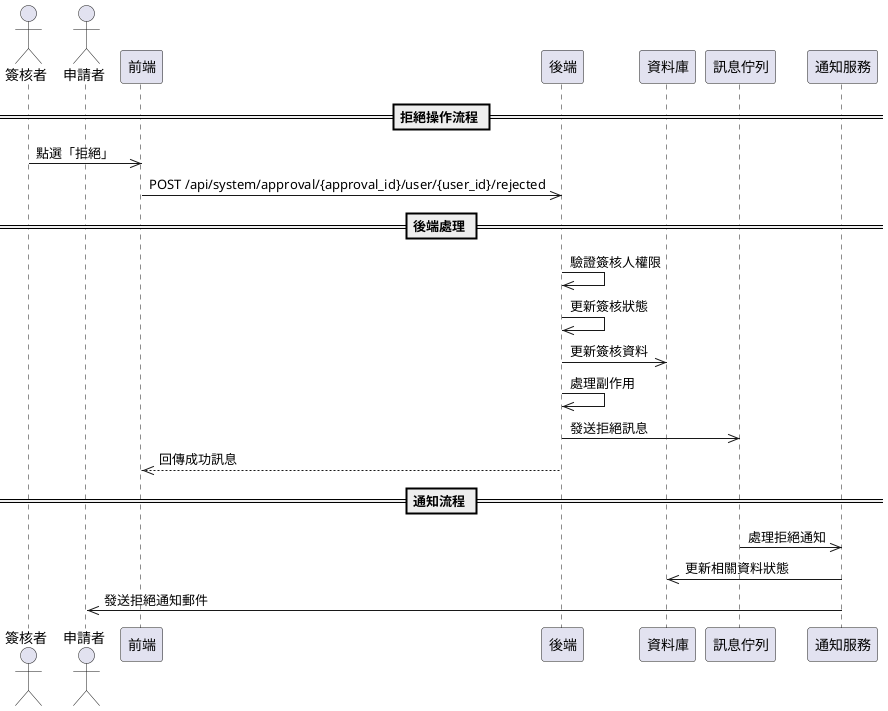 @startuml
actor Reviewer as "簽核者"
actor User as "申請者"

participant Frontend as "前端"
participant Backend as "後端"
participant Database as "資料庫"
participant RabbitMQ as "訊息佇列"
participant NotificationService as "通知服務"

== 拒絕操作流程 ==
Reviewer ->> Frontend: 點選「拒絕」
Frontend ->> Backend: POST /api/system/approval/{approval_id}/user/{user_id}/rejected

== 後端處理 ==
Backend ->> Backend: 驗證簽核人權限
Backend ->> Backend: 更新簽核狀態
Backend ->> Database: 更新簽核資料
Backend ->> Backend: 處理副作用
Backend ->> RabbitMQ: 發送拒絕訊息
Backend -->> Frontend: 回傳成功訊息

== 通知流程 ==
RabbitMQ ->> NotificationService: 處理拒絕通知
NotificationService ->> Database: 更新相關資料狀態
NotificationService ->> User: 發送拒絕通知郵件
@enduml